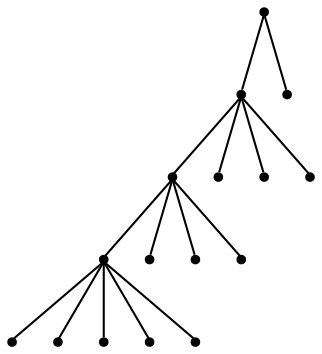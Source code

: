 graph {
  node [shape=point,comment="{\"directed\":false,\"doi\":\"10.1007/978-3-319-03841-4_26\",\"figure\":\"1 (1)\"}"]

  v0 [pos="610.0897705256889,1322.7161437855798"]
  v1 [pos="706.4801144554137,1258.4932172213576"]
  v2 [pos="706.4801144554136,1386.9433943809222"]
  v3 [pos="706.4801780795711,1354.829705494558"]
  v4 [pos="706.4801780795711,1290.6067789303358"]
  v5 [pos="706.4801780795711,1322.7161437855798"]
  v6 [pos="610.0898341498462,1467.2272986533676"]
  v7 [pos="706.4801780795711,1499.3408603623457"]
  v8 [pos="706.4801144554137,1467.2272986533674"]
  v9 [pos="706.4801144554137,1435.1137369443893"]
  v10 [pos="610.0897705256889,1579.620694958443"]
  v11 [pos="706.4801144554136,1611.7342566674213"]
  v12 [pos="706.4801780795711,1579.620694958443"]
  v13 [pos="706.4801144554136,1547.507133249465"]
  v14 [pos="610.0897705256888,1659.9047264082744"]
  v15 [pos="706.4801144554137,1659.9047264082744"]

  v0 -- v1 [id="-1",pos="610.0897705256889,1322.7161437855798 706.4801144554137,1258.4932172213576 706.4801144554137,1258.4932172213576 706.4801144554137,1258.4932172213576"]
  v14 -- v10 [id="-2",pos="610.0897705256888,1659.9047264082744 610.0897705256889,1579.620694958443 610.0897705256889,1579.620694958443 610.0897705256889,1579.620694958443"]
  v10 -- v6 [id="-3",pos="610.0897705256889,1579.620694958443 610.0898341498462,1467.2272986533676 610.0898341498462,1467.2272986533676 610.0898341498462,1467.2272986533676"]
  v6 -- v0 [id="-4",pos="610.0898341498462,1467.2272986533676 610.0897705256889,1322.7161437855798 610.0897705256889,1322.7161437855798 610.0897705256889,1322.7161437855798"]
  v14 -- v15 [id="-5",pos="610.0897705256888,1659.9047264082744 706.4801144554137,1659.9047264082744 706.4801144554137,1659.9047264082744 706.4801144554137,1659.9047264082744"]
  v10 -- v13 [id="-6",pos="610.0897705256889,1579.620694958443 706.4801144554136,1547.507133249465 706.4801144554136,1547.507133249465 706.4801144554136,1547.507133249465"]
  v10 -- v12 [id="-7",pos="610.0897705256889,1579.620694958443 706.4801780795711,1579.620694958443 706.4801780795711,1579.620694958443 706.4801780795711,1579.620694958443"]
  v10 -- v11 [id="-8",pos="610.0897705256889,1579.620694958443 706.4801144554136,1611.7342566674213 706.4801144554136,1611.7342566674213 706.4801144554136,1611.7342566674213"]
  v6 -- v9 [id="-9",pos="610.0898341498462,1467.2272986533676 706.4801144554137,1435.1137369443893 706.4801144554137,1435.1137369443893 706.4801144554137,1435.1137369443893"]
  v6 -- v8 [id="-10",pos="610.0898341498462,1467.2272986533676 706.4801144554137,1467.2272986533674 706.4801144554137,1467.2272986533674 706.4801144554137,1467.2272986533674"]
  v6 -- v7 [id="-11",pos="610.0898341498462,1467.2272986533676 706.4801780795711,1499.3408603623457 706.4801780795711,1499.3408603623457 706.4801780795711,1499.3408603623457"]
  v0 -- v5 [id="-12",pos="610.0897705256889,1322.7161437855798 706.4801780795711,1322.7161437855798 706.4801780795711,1322.7161437855798 706.4801780795711,1322.7161437855798"]
  v0 -- v4 [id="-13",pos="610.0897705256889,1322.7161437855798 706.4801780795711,1290.6067789303358 706.4801780795711,1290.6067789303358 706.4801780795711,1290.6067789303358"]
  v0 -- v3 [id="-14",pos="610.0897705256889,1322.7161437855798 706.4801780795711,1354.829705494558 706.4801780795711,1354.829705494558 706.4801780795711,1354.829705494558"]
  v0 -- v2 [id="-15",pos="610.0897705256889,1322.7161437855798 706.4801144554136,1386.9433943809222 706.4801144554136,1386.9433943809222 706.4801144554136,1386.9433943809222"]
}